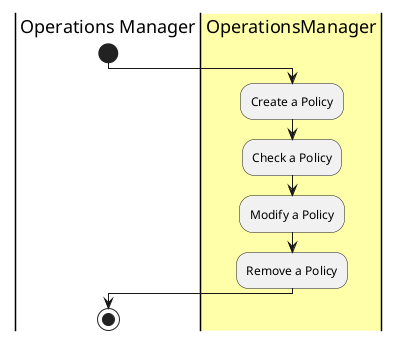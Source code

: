 @startuml
|Operations Manager|
start
|#ffffaa|OperationsManager|
:Create a Policy;
:Check a Policy;
:Modify a Policy;
:Remove a Policy;
|Operations Manager|
stop
@enduml

